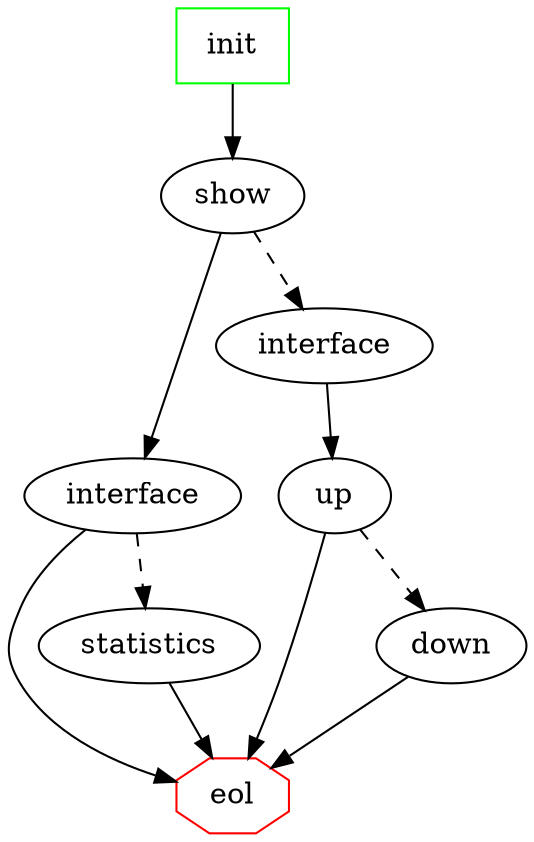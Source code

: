 digraph CLI {
    init [shape=box,color=green];
    eol [shape=octagon,color=red];
    init -> show;
    show -> show_interface;
    show -> interface [style=dashed];
    show_interface [label="interface"];
    show_interface -> statistics [style=dashed];
    show_interface -> eol;
    statistics -> eol;
    interface -> up;
    up -> down [style=dashed];
    up -> eol;
    down -> eol;
}
